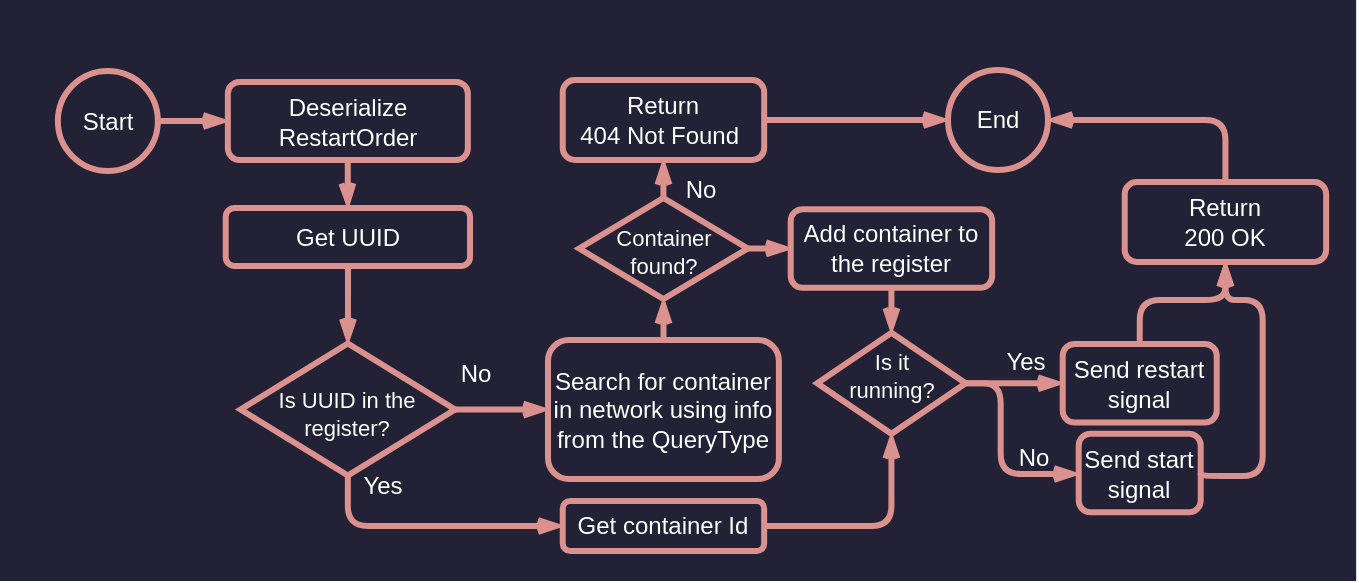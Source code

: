 <mxfile version="22.1.21" type="device">
  <diagram name="Página-1" id="O7MBfEGZBoNdr1yW5oVu">
    <mxGraphModel dx="2024" dy="1267" grid="1" gridSize="10" guides="1" tooltips="1" connect="1" arrows="1" fold="1" page="1" pageScale="1" pageWidth="827" pageHeight="1169" math="0" shadow="0">
      <root>
        <mxCell id="0" />
        <mxCell id="1" parent="0" />
        <mxCell id="yPSDT-vUB1oBA1HIcaDu-102" value="" style="group;fillColor=#232136;strokeColor=#232136;strokeWidth=30;fontStyle=0;container=0;" parent="1" vertex="1" connectable="0">
          <mxGeometry x="480" y="370" width="648.08" height="260.5" as="geometry" />
        </mxCell>
        <mxCell id="yPSDT-vUB1oBA1HIcaDu-60" value="Is it &lt;br&gt;running?" style="rhombus;whiteSpace=wrap;html=1;rounded=0;strokeColor=#DB918D;strokeWidth=3;align=center;verticalAlign=middle;fontFamily=Helvetica;fontSize=11;fontColor=#FFFFFF;fillColor=none;spacingTop=-7;container=0;fontStyle=0" vertex="1" parent="1">
          <mxGeometry x="873.59" y="521.38" width="74.27" height="50.5" as="geometry" />
        </mxCell>
        <mxCell id="yPSDT-vUB1oBA1HIcaDu-62" value="Deserialize RestartOrder" style="rounded=1;whiteSpace=wrap;html=1;strokeColor=#DB918D;fontColor=#FFFFFF;fillColor=none;strokeWidth=3;container=0;fontStyle=0" vertex="1" parent="1">
          <mxGeometry x="578.93" y="396" width="120" height="39" as="geometry" />
        </mxCell>
        <mxCell id="yPSDT-vUB1oBA1HIcaDu-63" style="edgeStyle=orthogonalEdgeStyle;shape=connector;curved=0;rounded=1;orthogonalLoop=1;jettySize=auto;html=1;labelBackgroundColor=default;strokeColor=#DB918D;strokeWidth=3;align=center;verticalAlign=middle;fontFamily=Helvetica;fontSize=12;fontColor=#FFFFFF;endArrow=openThin;endFill=0;fillColor=#FAE5C7;fontStyle=0" edge="1" parent="1" source="yPSDT-vUB1oBA1HIcaDu-64" target="yPSDT-vUB1oBA1HIcaDu-62">
          <mxGeometry relative="1" as="geometry" />
        </mxCell>
        <mxCell id="yPSDT-vUB1oBA1HIcaDu-64" value="Start" style="ellipse;whiteSpace=wrap;html=1;aspect=fixed;strokeColor=#DB918D;fontColor=#FFFFFF;fillColor=none;strokeWidth=3;container=0;fontStyle=0" vertex="1" parent="1">
          <mxGeometry x="493.93" y="390.5" width="50" height="50" as="geometry" />
        </mxCell>
        <mxCell id="yPSDT-vUB1oBA1HIcaDu-66" value="Get UUID" style="rounded=1;whiteSpace=wrap;html=1;strokeColor=#DB918D;fontColor=#FFFFFF;fillColor=none;strokeWidth=3;container=0;fontStyle=0" vertex="1" parent="1">
          <mxGeometry x="577.86" y="459" width="122.15" height="29" as="geometry" />
        </mxCell>
        <mxCell id="yPSDT-vUB1oBA1HIcaDu-61" style="edgeStyle=orthogonalEdgeStyle;shape=connector;curved=0;rounded=1;orthogonalLoop=1;jettySize=auto;html=1;labelBackgroundColor=default;strokeColor=#DB918D;strokeWidth=3;align=center;verticalAlign=middle;fontFamily=Helvetica;fontSize=12;fontColor=#FFFFFF;endArrow=openThin;endFill=0;fillColor=#FAE5C7;fontStyle=0" edge="1" parent="1" source="yPSDT-vUB1oBA1HIcaDu-62" target="yPSDT-vUB1oBA1HIcaDu-66">
          <mxGeometry relative="1" as="geometry" />
        </mxCell>
        <mxCell id="yPSDT-vUB1oBA1HIcaDu-69" value="Is UUID in the register?" style="rhombus;whiteSpace=wrap;html=1;rounded=0;strokeColor=#DB918D;strokeWidth=3;align=center;verticalAlign=middle;fontFamily=Helvetica;fontSize=11;fontColor=#FFFFFF;fillColor=none;spacingTop=5;container=0;fontStyle=0" vertex="1" parent="1">
          <mxGeometry x="585.3" y="526.75" width="107.27" height="66" as="geometry" />
        </mxCell>
        <mxCell id="yPSDT-vUB1oBA1HIcaDu-65" style="edgeStyle=orthogonalEdgeStyle;shape=connector;curved=0;rounded=1;orthogonalLoop=1;jettySize=auto;html=1;labelBackgroundColor=default;strokeColor=#DB918D;strokeWidth=3;align=center;verticalAlign=middle;fontFamily=Helvetica;fontSize=12;fontColor=#FFFFFF;endArrow=openThin;endFill=0;fillColor=#FAE5C7;fontStyle=0" edge="1" parent="1" source="yPSDT-vUB1oBA1HIcaDu-66" target="yPSDT-vUB1oBA1HIcaDu-69">
          <mxGeometry relative="1" as="geometry" />
        </mxCell>
        <mxCell id="yPSDT-vUB1oBA1HIcaDu-70" style="edgeStyle=orthogonalEdgeStyle;shape=connector;curved=0;rounded=1;orthogonalLoop=1;jettySize=auto;html=1;labelBackgroundColor=default;strokeColor=#DB918D;strokeWidth=3;align=center;verticalAlign=middle;fontFamily=Helvetica;fontSize=12;fontColor=#FFFFFF;endArrow=openThin;endFill=0;fillColor=#FAE5C7;entryX=0.5;entryY=1;entryDx=0;entryDy=0;fontStyle=0" edge="1" parent="1" source="yPSDT-vUB1oBA1HIcaDu-71" target="yPSDT-vUB1oBA1HIcaDu-60">
          <mxGeometry relative="1" as="geometry">
            <mxPoint x="940.72" y="562" as="targetPoint" />
            <Array as="points">
              <mxPoint x="910.36" y="618" />
            </Array>
          </mxGeometry>
        </mxCell>
        <mxCell id="yPSDT-vUB1oBA1HIcaDu-71" value="Get container Id" style="rounded=1;whiteSpace=wrap;html=1;strokeColor=#DB918D;fontColor=#FFFFFF;fillColor=none;strokeWidth=3;container=0;fontStyle=0" vertex="1" parent="1">
          <mxGeometry x="746.365" y="605.5" width="100.72" height="25" as="geometry" />
        </mxCell>
        <mxCell id="yPSDT-vUB1oBA1HIcaDu-68" style="edgeStyle=orthogonalEdgeStyle;shape=connector;curved=0;rounded=1;orthogonalLoop=1;jettySize=auto;html=1;exitX=0.5;exitY=1;exitDx=0;exitDy=0;entryX=0;entryY=0.5;entryDx=0;entryDy=0;labelBackgroundColor=default;strokeColor=#DB918D;strokeWidth=3;align=center;verticalAlign=middle;fontFamily=Helvetica;fontSize=12;fontColor=#FFFFFF;endArrow=openThin;endFill=0;fillColor=#FAE5C7;fontStyle=0" edge="1" parent="1" source="yPSDT-vUB1oBA1HIcaDu-69" target="yPSDT-vUB1oBA1HIcaDu-71">
          <mxGeometry relative="1" as="geometry" />
        </mxCell>
        <mxCell id="yPSDT-vUB1oBA1HIcaDu-72" value="End" style="ellipse;whiteSpace=wrap;html=1;aspect=fixed;strokeColor=#DB918D;fontColor=#FFFFFF;fillColor=none;strokeWidth=3;container=0;fontStyle=0" vertex="1" parent="1">
          <mxGeometry x="938.99" y="390" width="50" height="50" as="geometry" />
        </mxCell>
        <mxCell id="yPSDT-vUB1oBA1HIcaDu-74" value="Search for container in network using info from the QueryType" style="rounded=1;whiteSpace=wrap;html=1;strokeColor=#DB918D;fontColor=#FFFFFF;fillColor=none;strokeWidth=3;container=0;fontStyle=0" vertex="1" parent="1">
          <mxGeometry x="739" y="525" width="115.45" height="69.5" as="geometry" />
        </mxCell>
        <mxCell id="yPSDT-vUB1oBA1HIcaDu-67" style="edgeStyle=orthogonalEdgeStyle;shape=connector;curved=0;rounded=1;orthogonalLoop=1;jettySize=auto;html=1;labelBackgroundColor=default;strokeColor=#DB918D;strokeWidth=3;align=center;verticalAlign=middle;fontFamily=Helvetica;fontSize=12;fontColor=#FFFFFF;endArrow=openThin;endFill=0;fillColor=#FAE5C7;fontStyle=0" edge="1" parent="1" source="yPSDT-vUB1oBA1HIcaDu-69" target="yPSDT-vUB1oBA1HIcaDu-74">
          <mxGeometry relative="1" as="geometry" />
        </mxCell>
        <mxCell id="yPSDT-vUB1oBA1HIcaDu-76" value="Container &lt;br&gt;found?" style="rhombus;whiteSpace=wrap;html=1;rounded=0;strokeColor=#DB918D;strokeWidth=3;align=center;verticalAlign=middle;fontFamily=Helvetica;fontSize=11;fontColor=#FFFFFF;fillColor=none;spacingTop=4;container=0;fontStyle=0" vertex="1" parent="1">
          <mxGeometry x="754.59" y="454" width="84.27" height="50.5" as="geometry" />
        </mxCell>
        <mxCell id="yPSDT-vUB1oBA1HIcaDu-73" style="edgeStyle=orthogonalEdgeStyle;shape=connector;curved=0;rounded=1;orthogonalLoop=1;jettySize=auto;html=1;labelBackgroundColor=default;strokeColor=#DB918D;strokeWidth=3;align=center;verticalAlign=middle;fontFamily=Helvetica;fontSize=12;fontColor=#FFFFFF;endArrow=openThin;endFill=0;fillColor=#FAE5C7;fontStyle=0" edge="1" parent="1" source="yPSDT-vUB1oBA1HIcaDu-74" target="yPSDT-vUB1oBA1HIcaDu-76">
          <mxGeometry relative="1" as="geometry" />
        </mxCell>
        <mxCell id="yPSDT-vUB1oBA1HIcaDu-77" value="No" style="text;html=1;strokeColor=none;fillColor=none;align=center;verticalAlign=middle;whiteSpace=wrap;rounded=0;fontColor=#FFFFFF;container=0;fontStyle=0" vertex="1" parent="1">
          <mxGeometry x="672.91" y="527" width="60" height="30" as="geometry" />
        </mxCell>
        <mxCell id="yPSDT-vUB1oBA1HIcaDu-78" value="Yes" style="text;html=1;strokeColor=none;fillColor=none;align=center;verticalAlign=middle;whiteSpace=wrap;rounded=0;fontColor=#FFFFFF;container=0;fontStyle=0" vertex="1" parent="1">
          <mxGeometry x="639.91" y="582.5" width="33" height="30" as="geometry" />
        </mxCell>
        <mxCell id="yPSDT-vUB1oBA1HIcaDu-79" style="edgeStyle=orthogonalEdgeStyle;shape=connector;curved=0;rounded=1;orthogonalLoop=1;jettySize=auto;html=1;labelBackgroundColor=default;strokeColor=#DB918D;strokeWidth=3;align=center;verticalAlign=middle;fontFamily=Helvetica;fontSize=12;fontColor=#FFFFFF;endArrow=openThin;endFill=0;fillColor=#FAE5C7;fontStyle=0" edge="1" parent="1" source="yPSDT-vUB1oBA1HIcaDu-80" target="yPSDT-vUB1oBA1HIcaDu-72">
          <mxGeometry relative="1" as="geometry" />
        </mxCell>
        <mxCell id="yPSDT-vUB1oBA1HIcaDu-80" value="Return &lt;br&gt;404 Not Found&amp;nbsp;" style="rounded=1;whiteSpace=wrap;html=1;strokeColor=#DB918D;fontColor=#FFFFFF;fillColor=none;strokeWidth=3;container=0;fontStyle=0" vertex="1" parent="1">
          <mxGeometry x="746.37" y="395" width="100.72" height="40" as="geometry" />
        </mxCell>
        <mxCell id="yPSDT-vUB1oBA1HIcaDu-75" style="edgeStyle=orthogonalEdgeStyle;shape=connector;curved=0;rounded=1;orthogonalLoop=1;jettySize=auto;html=1;exitX=0.5;exitY=0;exitDx=0;exitDy=0;entryX=0.5;entryY=1;entryDx=0;entryDy=0;labelBackgroundColor=default;strokeColor=#DB918D;strokeWidth=3;align=center;verticalAlign=middle;fontFamily=Helvetica;fontSize=12;fontColor=#FFFFFF;endArrow=openThin;endFill=0;fillColor=#FAE5C7;fontStyle=0" edge="1" parent="1" source="yPSDT-vUB1oBA1HIcaDu-76" target="yPSDT-vUB1oBA1HIcaDu-80">
          <mxGeometry relative="1" as="geometry" />
        </mxCell>
        <mxCell id="yPSDT-vUB1oBA1HIcaDu-81" value="No" style="text;html=1;strokeColor=none;fillColor=none;align=center;verticalAlign=middle;whiteSpace=wrap;rounded=0;fontColor=#FFFFFF;container=0;fontStyle=0" vertex="1" parent="1">
          <mxGeometry x="801.36" y="435" width="28.73" height="30" as="geometry" />
        </mxCell>
        <mxCell id="yPSDT-vUB1oBA1HIcaDu-82" value="" style="edgeStyle=orthogonalEdgeStyle;shape=connector;curved=0;rounded=1;orthogonalLoop=1;jettySize=auto;html=1;labelBackgroundColor=default;strokeColor=#DB918D;strokeWidth=3;align=center;verticalAlign=middle;fontFamily=Helvetica;fontSize=12;fontColor=#FFFFFF;endArrow=openThin;endFill=0;fillColor=#FAE5C7;entryX=0;entryY=0.5;entryDx=0;entryDy=0;fontStyle=0" edge="1" parent="1" source="yPSDT-vUB1oBA1HIcaDu-76" target="yPSDT-vUB1oBA1HIcaDu-84">
          <mxGeometry relative="1" as="geometry">
            <mxPoint x="850.36" y="479" as="sourcePoint" />
            <mxPoint x="910.36" y="550" as="targetPoint" />
            <Array as="points" />
          </mxGeometry>
        </mxCell>
        <mxCell id="yPSDT-vUB1oBA1HIcaDu-83" style="edgeStyle=orthogonalEdgeStyle;shape=connector;curved=0;rounded=1;orthogonalLoop=1;jettySize=auto;html=1;exitX=0.5;exitY=1;exitDx=0;exitDy=0;entryX=0.5;entryY=0;entryDx=0;entryDy=0;labelBackgroundColor=default;strokeColor=#DB918D;strokeWidth=3;align=center;verticalAlign=middle;fontFamily=Helvetica;fontSize=12;fontColor=#FFFFFF;endArrow=openThin;endFill=0;fillColor=#FAE5C7;fontStyle=0" edge="1" parent="1" source="yPSDT-vUB1oBA1HIcaDu-84" target="yPSDT-vUB1oBA1HIcaDu-60">
          <mxGeometry relative="1" as="geometry" />
        </mxCell>
        <mxCell id="yPSDT-vUB1oBA1HIcaDu-84" value="Add container to the register" style="rounded=1;whiteSpace=wrap;html=1;strokeColor=#DB918D;fontColor=#FFFFFF;fillColor=none;strokeWidth=3;container=0;fontStyle=0" vertex="1" parent="1">
          <mxGeometry x="860.36" y="459.63" width="100.72" height="39.25" as="geometry" />
        </mxCell>
        <mxCell id="yPSDT-vUB1oBA1HIcaDu-86" value="Send start signal" style="rounded=1;whiteSpace=wrap;html=1;strokeColor=#DB918D;fontColor=#FFFFFF;fillColor=none;strokeWidth=3;container=0;fontStyle=0" vertex="1" parent="1">
          <mxGeometry x="1004.36" y="571.88" width="61" height="39.25" as="geometry" />
        </mxCell>
        <mxCell id="yPSDT-vUB1oBA1HIcaDu-58" value="" style="edgeStyle=orthogonalEdgeStyle;shape=connector;curved=0;rounded=1;orthogonalLoop=1;jettySize=auto;html=1;labelBackgroundColor=default;strokeColor=#DB918D;strokeWidth=3;align=center;verticalAlign=middle;fontFamily=Helvetica;fontSize=12;fontColor=#FFFFFF;endArrow=openThin;endFill=0;fillColor=#FAE5C7;exitX=1;exitY=0.5;exitDx=0;exitDy=0;fontStyle=0" edge="1" parent="1" source="yPSDT-vUB1oBA1HIcaDu-60" target="yPSDT-vUB1oBA1HIcaDu-86">
          <mxGeometry relative="1" as="geometry">
            <mxPoint x="996.36" y="592" as="targetPoint" />
            <Array as="points">
              <mxPoint x="965.36" y="547" />
              <mxPoint x="965.36" y="592" />
            </Array>
          </mxGeometry>
        </mxCell>
        <mxCell id="yPSDT-vUB1oBA1HIcaDu-88" value="Send restart signal" style="rounded=1;whiteSpace=wrap;html=1;strokeColor=#DB918D;fontColor=#FFFFFF;fillColor=none;strokeWidth=3;container=0;fontStyle=0" vertex="1" parent="1">
          <mxGeometry x="996.36" y="527" width="77" height="39.25" as="geometry" />
        </mxCell>
        <mxCell id="yPSDT-vUB1oBA1HIcaDu-59" style="edgeStyle=orthogonalEdgeStyle;shape=connector;curved=0;rounded=1;orthogonalLoop=1;jettySize=auto;html=1;exitX=1;exitY=0.5;exitDx=0;exitDy=0;entryX=0;entryY=0.5;entryDx=0;entryDy=0;labelBackgroundColor=default;strokeColor=#DB918D;strokeWidth=3;align=center;verticalAlign=middle;fontFamily=Helvetica;fontSize=12;fontColor=#FFFFFF;endArrow=openThin;endFill=0;fillColor=#FAE5C7;fontStyle=0" edge="1" parent="1" source="yPSDT-vUB1oBA1HIcaDu-60" target="yPSDT-vUB1oBA1HIcaDu-88">
          <mxGeometry relative="1" as="geometry" />
        </mxCell>
        <mxCell id="yPSDT-vUB1oBA1HIcaDu-89" style="edgeStyle=orthogonalEdgeStyle;shape=connector;curved=0;rounded=1;orthogonalLoop=1;jettySize=auto;html=1;entryX=1;entryY=0.5;entryDx=0;entryDy=0;labelBackgroundColor=default;strokeColor=#DB918D;strokeWidth=3;align=center;verticalAlign=middle;fontFamily=Helvetica;fontSize=12;fontColor=#FFFFFF;endArrow=openThin;endFill=0;fillColor=#FAE5C7;exitX=0.5;exitY=0;exitDx=0;exitDy=0;fontStyle=0" edge="1" parent="1" source="yPSDT-vUB1oBA1HIcaDu-90" target="yPSDT-vUB1oBA1HIcaDu-72">
          <mxGeometry relative="1" as="geometry" />
        </mxCell>
        <mxCell id="yPSDT-vUB1oBA1HIcaDu-90" value="Return &lt;br&gt;200 OK" style="rounded=1;whiteSpace=wrap;html=1;strokeColor=#DB918D;fontColor=#FFFFFF;fillColor=none;strokeWidth=3;container=0;fontStyle=0" vertex="1" parent="1">
          <mxGeometry x="1027.36" y="446" width="100.72" height="40" as="geometry" />
        </mxCell>
        <mxCell id="yPSDT-vUB1oBA1HIcaDu-85" style="edgeStyle=orthogonalEdgeStyle;shape=connector;curved=0;rounded=1;orthogonalLoop=1;jettySize=auto;html=1;exitX=1;exitY=0.5;exitDx=0;exitDy=0;entryX=0.5;entryY=1;entryDx=0;entryDy=0;labelBackgroundColor=default;strokeColor=#DB918D;strokeWidth=3;align=center;verticalAlign=middle;fontFamily=Helvetica;fontSize=12;fontColor=#FFFFFF;endArrow=openThin;endFill=0;fillColor=#FAE5C7;fontStyle=0" edge="1" parent="1" source="yPSDT-vUB1oBA1HIcaDu-86" target="yPSDT-vUB1oBA1HIcaDu-90">
          <mxGeometry relative="1" as="geometry">
            <Array as="points">
              <mxPoint x="1065.36" y="593" />
              <mxPoint x="1096.36" y="593" />
              <mxPoint x="1096.36" y="505" />
              <mxPoint x="1077.36" y="505" />
            </Array>
          </mxGeometry>
        </mxCell>
        <mxCell id="yPSDT-vUB1oBA1HIcaDu-87" style="edgeStyle=orthogonalEdgeStyle;shape=connector;curved=0;rounded=1;orthogonalLoop=1;jettySize=auto;html=1;entryX=0.5;entryY=1;entryDx=0;entryDy=0;labelBackgroundColor=default;strokeColor=#DB918D;strokeWidth=3;align=center;verticalAlign=middle;fontFamily=Helvetica;fontSize=12;fontColor=#FFFFFF;endArrow=openThin;endFill=0;fillColor=#FAE5C7;exitX=0.5;exitY=0;exitDx=0;exitDy=0;fontStyle=0" edge="1" parent="1" source="yPSDT-vUB1oBA1HIcaDu-88" target="yPSDT-vUB1oBA1HIcaDu-90">
          <mxGeometry relative="1" as="geometry">
            <Array as="points">
              <mxPoint x="1035.36" y="505" />
              <mxPoint x="1077.36" y="505" />
            </Array>
          </mxGeometry>
        </mxCell>
        <mxCell id="yPSDT-vUB1oBA1HIcaDu-91" value="No" style="text;html=1;strokeColor=none;fillColor=none;align=center;verticalAlign=middle;whiteSpace=wrap;rounded=0;fontColor=#FFFFFF;container=0;fontStyle=0" vertex="1" parent="1">
          <mxGeometry x="952.36" y="569" width="60" height="30" as="geometry" />
        </mxCell>
        <mxCell id="yPSDT-vUB1oBA1HIcaDu-92" value="Yes" style="text;html=1;strokeColor=none;fillColor=none;align=center;verticalAlign=middle;whiteSpace=wrap;rounded=0;fontColor=#FFFFFF;container=0;fontStyle=0" vertex="1" parent="1">
          <mxGeometry x="947.86" y="521.38" width="60" height="30" as="geometry" />
        </mxCell>
      </root>
    </mxGraphModel>
  </diagram>
</mxfile>
